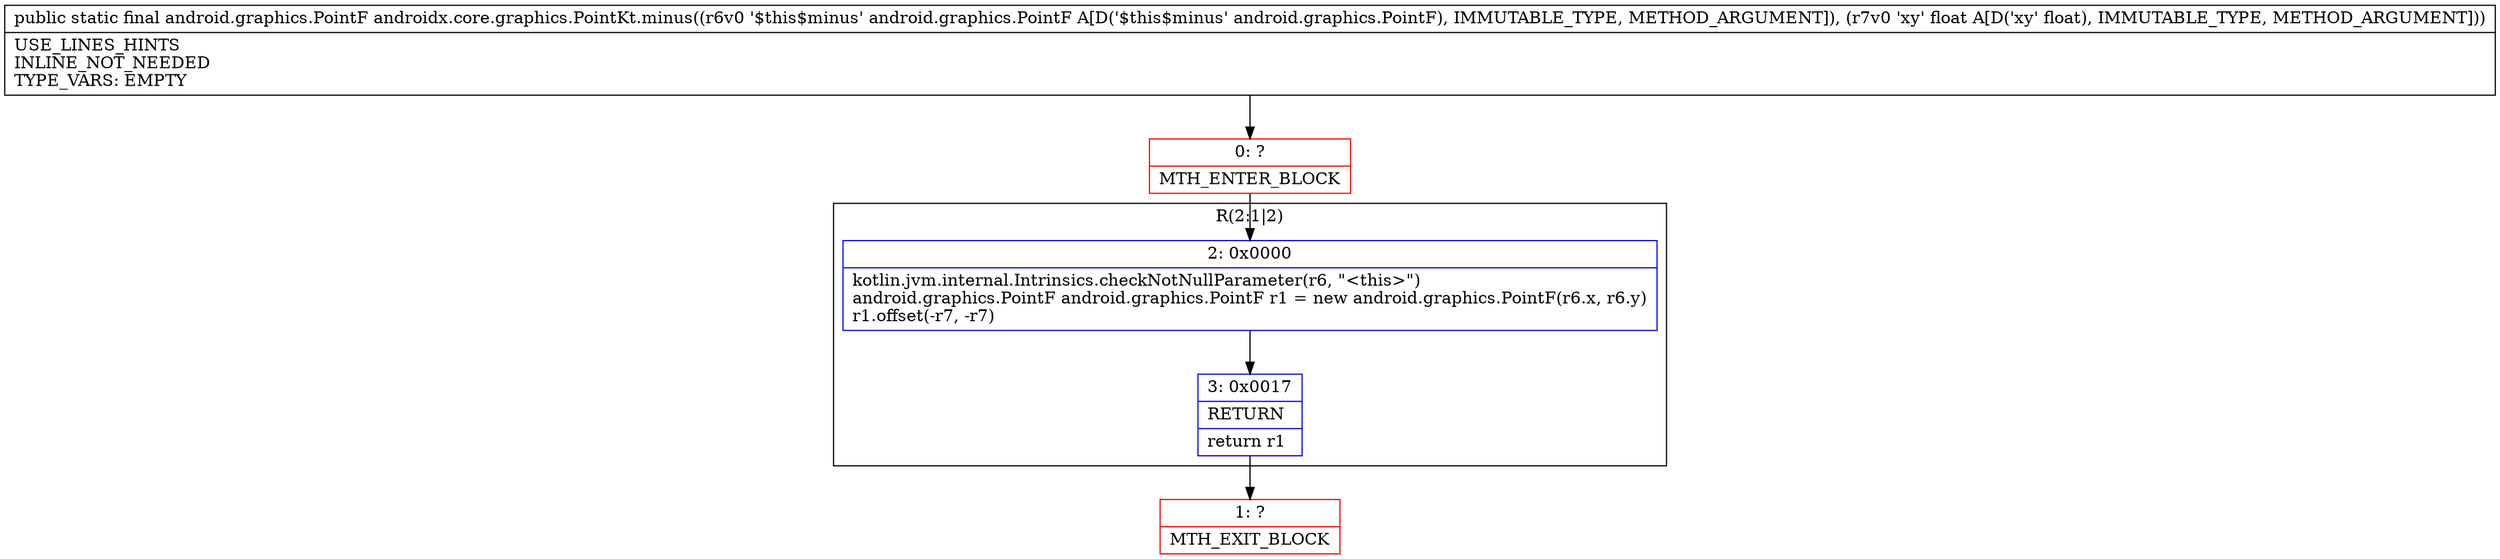 digraph "CFG forandroidx.core.graphics.PointKt.minus(Landroid\/graphics\/PointF;F)Landroid\/graphics\/PointF;" {
subgraph cluster_Region_903087852 {
label = "R(2:1|2)";
node [shape=record,color=blue];
Node_2 [shape=record,label="{2\:\ 0x0000|kotlin.jvm.internal.Intrinsics.checkNotNullParameter(r6, \"\<this\>\")\landroid.graphics.PointF android.graphics.PointF r1 = new android.graphics.PointF(r6.x, r6.y)\lr1.offset(\-r7, \-r7)\l}"];
Node_3 [shape=record,label="{3\:\ 0x0017|RETURN\l|return r1\l}"];
}
Node_0 [shape=record,color=red,label="{0\:\ ?|MTH_ENTER_BLOCK\l}"];
Node_1 [shape=record,color=red,label="{1\:\ ?|MTH_EXIT_BLOCK\l}"];
MethodNode[shape=record,label="{public static final android.graphics.PointF androidx.core.graphics.PointKt.minus((r6v0 '$this$minus' android.graphics.PointF A[D('$this$minus' android.graphics.PointF), IMMUTABLE_TYPE, METHOD_ARGUMENT]), (r7v0 'xy' float A[D('xy' float), IMMUTABLE_TYPE, METHOD_ARGUMENT]))  | USE_LINES_HINTS\lINLINE_NOT_NEEDED\lTYPE_VARS: EMPTY\l}"];
MethodNode -> Node_0;Node_2 -> Node_3;
Node_3 -> Node_1;
Node_0 -> Node_2;
}

